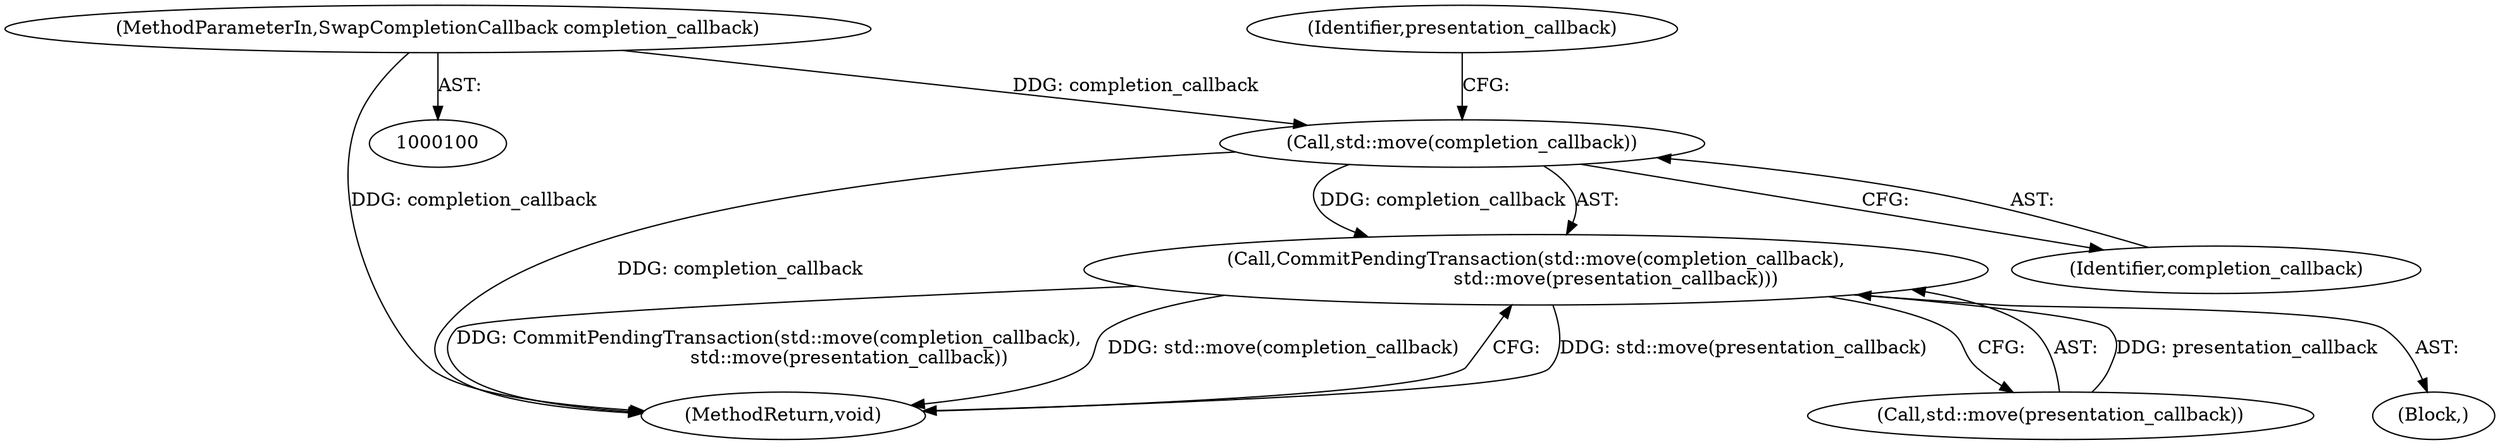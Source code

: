digraph "1_Chrome_4afb628e068367d5b73440537555902cd12416f8_8@API" {
"1000105" [label="(Call,std::move(completion_callback))"];
"1000101" [label="(MethodParameterIn,SwapCompletionCallback completion_callback)"];
"1000104" [label="(Call,CommitPendingTransaction(std::move(completion_callback),\n                           std::move(presentation_callback)))"];
"1000108" [label="(Identifier,presentation_callback)"];
"1000104" [label="(Call,CommitPendingTransaction(std::move(completion_callback),\n                           std::move(presentation_callback)))"];
"1000103" [label="(Block,)"];
"1000109" [label="(MethodReturn,void)"];
"1000101" [label="(MethodParameterIn,SwapCompletionCallback completion_callback)"];
"1000105" [label="(Call,std::move(completion_callback))"];
"1000106" [label="(Identifier,completion_callback)"];
"1000107" [label="(Call,std::move(presentation_callback))"];
"1000105" -> "1000104"  [label="AST: "];
"1000105" -> "1000106"  [label="CFG: "];
"1000106" -> "1000105"  [label="AST: "];
"1000108" -> "1000105"  [label="CFG: "];
"1000105" -> "1000109"  [label="DDG: completion_callback"];
"1000105" -> "1000104"  [label="DDG: completion_callback"];
"1000101" -> "1000105"  [label="DDG: completion_callback"];
"1000101" -> "1000100"  [label="AST: "];
"1000101" -> "1000109"  [label="DDG: completion_callback"];
"1000104" -> "1000103"  [label="AST: "];
"1000104" -> "1000107"  [label="CFG: "];
"1000107" -> "1000104"  [label="AST: "];
"1000109" -> "1000104"  [label="CFG: "];
"1000104" -> "1000109"  [label="DDG: std::move(presentation_callback)"];
"1000104" -> "1000109"  [label="DDG: CommitPendingTransaction(std::move(completion_callback),\n                           std::move(presentation_callback))"];
"1000104" -> "1000109"  [label="DDG: std::move(completion_callback)"];
"1000107" -> "1000104"  [label="DDG: presentation_callback"];
}
